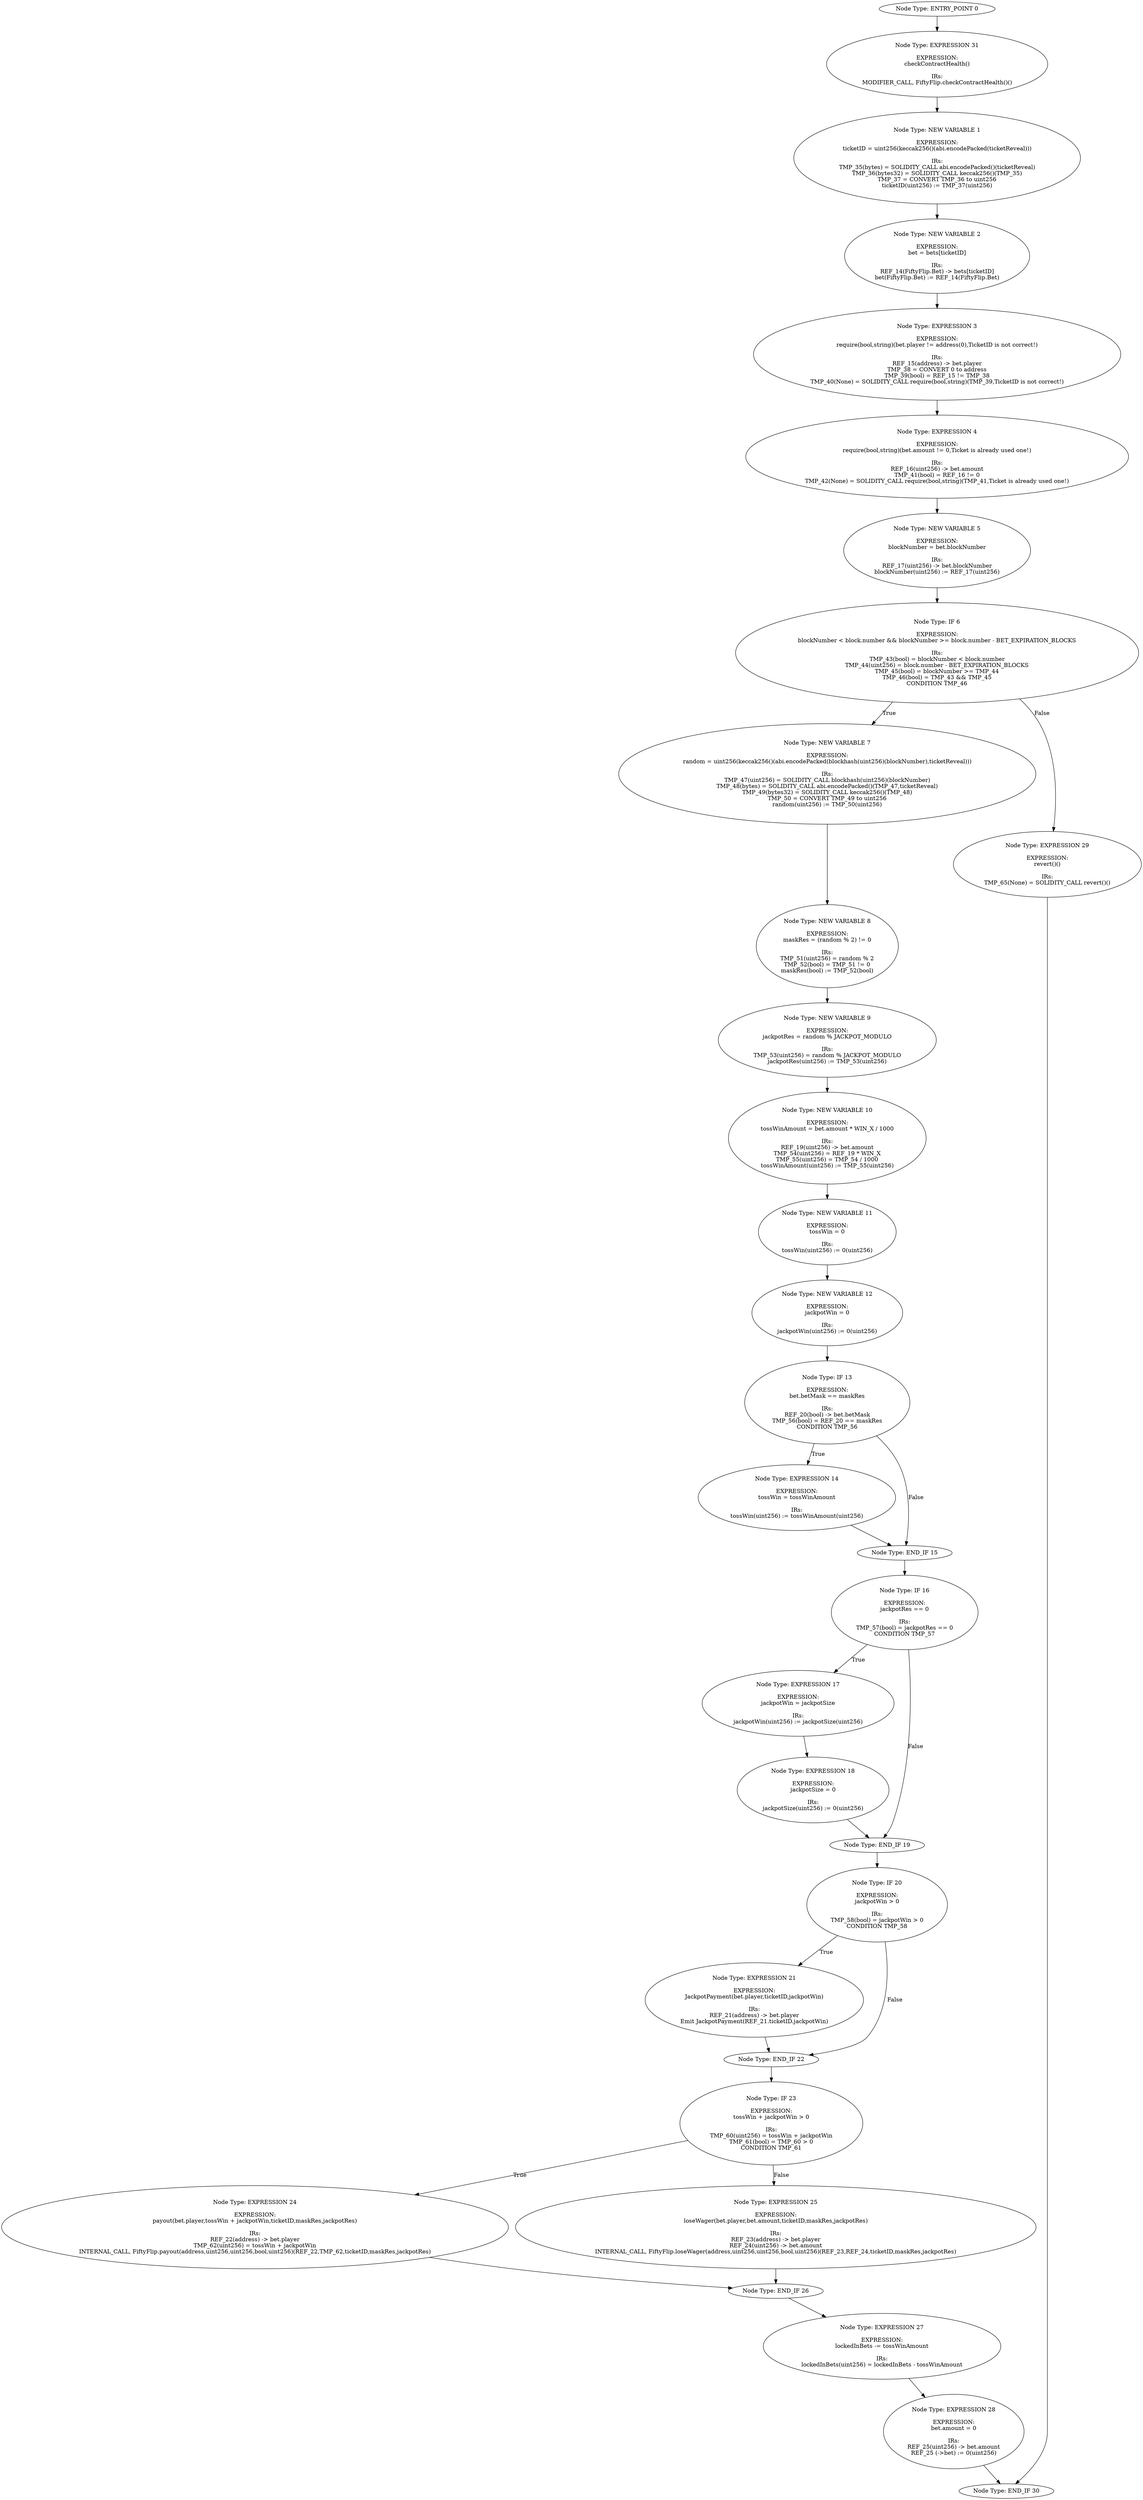 digraph{
0[label="Node Type: ENTRY_POINT 0
"];
0->31;
1[label="Node Type: NEW VARIABLE 1

EXPRESSION:
ticketID = uint256(keccak256()(abi.encodePacked(ticketReveal)))

IRs:
TMP_35(bytes) = SOLIDITY_CALL abi.encodePacked()(ticketReveal)
TMP_36(bytes32) = SOLIDITY_CALL keccak256()(TMP_35)
TMP_37 = CONVERT TMP_36 to uint256
ticketID(uint256) := TMP_37(uint256)"];
1->2;
2[label="Node Type: NEW VARIABLE 2

EXPRESSION:
bet = bets[ticketID]

IRs:
REF_14(FiftyFlip.Bet) -> bets[ticketID]
bet(FiftyFlip.Bet) := REF_14(FiftyFlip.Bet)"];
2->3;
3[label="Node Type: EXPRESSION 3

EXPRESSION:
require(bool,string)(bet.player != address(0),TicketID is not correct!)

IRs:
REF_15(address) -> bet.player
TMP_38 = CONVERT 0 to address
TMP_39(bool) = REF_15 != TMP_38
TMP_40(None) = SOLIDITY_CALL require(bool,string)(TMP_39,TicketID is not correct!)"];
3->4;
4[label="Node Type: EXPRESSION 4

EXPRESSION:
require(bool,string)(bet.amount != 0,Ticket is already used one!)

IRs:
REF_16(uint256) -> bet.amount
TMP_41(bool) = REF_16 != 0
TMP_42(None) = SOLIDITY_CALL require(bool,string)(TMP_41,Ticket is already used one!)"];
4->5;
5[label="Node Type: NEW VARIABLE 5

EXPRESSION:
blockNumber = bet.blockNumber

IRs:
REF_17(uint256) -> bet.blockNumber
blockNumber(uint256) := REF_17(uint256)"];
5->6;
6[label="Node Type: IF 6

EXPRESSION:
blockNumber < block.number && blockNumber >= block.number - BET_EXPIRATION_BLOCKS

IRs:
TMP_43(bool) = blockNumber < block.number
TMP_44(uint256) = block.number - BET_EXPIRATION_BLOCKS
TMP_45(bool) = blockNumber >= TMP_44
TMP_46(bool) = TMP_43 && TMP_45
CONDITION TMP_46"];
6->7[label="True"];
6->29[label="False"];
7[label="Node Type: NEW VARIABLE 7

EXPRESSION:
random = uint256(keccak256()(abi.encodePacked(blockhash(uint256)(blockNumber),ticketReveal)))

IRs:
TMP_47(uint256) = SOLIDITY_CALL blockhash(uint256)(blockNumber)
TMP_48(bytes) = SOLIDITY_CALL abi.encodePacked()(TMP_47,ticketReveal)
TMP_49(bytes32) = SOLIDITY_CALL keccak256()(TMP_48)
TMP_50 = CONVERT TMP_49 to uint256
random(uint256) := TMP_50(uint256)"];
7->8;
8[label="Node Type: NEW VARIABLE 8

EXPRESSION:
maskRes = (random % 2) != 0

IRs:
TMP_51(uint256) = random % 2
TMP_52(bool) = TMP_51 != 0
maskRes(bool) := TMP_52(bool)"];
8->9;
9[label="Node Type: NEW VARIABLE 9

EXPRESSION:
jackpotRes = random % JACKPOT_MODULO

IRs:
TMP_53(uint256) = random % JACKPOT_MODULO
jackpotRes(uint256) := TMP_53(uint256)"];
9->10;
10[label="Node Type: NEW VARIABLE 10

EXPRESSION:
tossWinAmount = bet.amount * WIN_X / 1000

IRs:
REF_19(uint256) -> bet.amount
TMP_54(uint256) = REF_19 * WIN_X
TMP_55(uint256) = TMP_54 / 1000
tossWinAmount(uint256) := TMP_55(uint256)"];
10->11;
11[label="Node Type: NEW VARIABLE 11

EXPRESSION:
tossWin = 0

IRs:
tossWin(uint256) := 0(uint256)"];
11->12;
12[label="Node Type: NEW VARIABLE 12

EXPRESSION:
jackpotWin = 0

IRs:
jackpotWin(uint256) := 0(uint256)"];
12->13;
13[label="Node Type: IF 13

EXPRESSION:
bet.betMask == maskRes

IRs:
REF_20(bool) -> bet.betMask
TMP_56(bool) = REF_20 == maskRes
CONDITION TMP_56"];
13->14[label="True"];
13->15[label="False"];
14[label="Node Type: EXPRESSION 14

EXPRESSION:
tossWin = tossWinAmount

IRs:
tossWin(uint256) := tossWinAmount(uint256)"];
14->15;
15[label="Node Type: END_IF 15
"];
15->16;
16[label="Node Type: IF 16

EXPRESSION:
jackpotRes == 0

IRs:
TMP_57(bool) = jackpotRes == 0
CONDITION TMP_57"];
16->17[label="True"];
16->19[label="False"];
17[label="Node Type: EXPRESSION 17

EXPRESSION:
jackpotWin = jackpotSize

IRs:
jackpotWin(uint256) := jackpotSize(uint256)"];
17->18;
18[label="Node Type: EXPRESSION 18

EXPRESSION:
jackpotSize = 0

IRs:
jackpotSize(uint256) := 0(uint256)"];
18->19;
19[label="Node Type: END_IF 19
"];
19->20;
20[label="Node Type: IF 20

EXPRESSION:
jackpotWin > 0

IRs:
TMP_58(bool) = jackpotWin > 0
CONDITION TMP_58"];
20->21[label="True"];
20->22[label="False"];
21[label="Node Type: EXPRESSION 21

EXPRESSION:
JackpotPayment(bet.player,ticketID,jackpotWin)

IRs:
REF_21(address) -> bet.player
Emit JackpotPayment(REF_21.ticketID.jackpotWin)"];
21->22;
22[label="Node Type: END_IF 22
"];
22->23;
23[label="Node Type: IF 23

EXPRESSION:
tossWin + jackpotWin > 0

IRs:
TMP_60(uint256) = tossWin + jackpotWin
TMP_61(bool) = TMP_60 > 0
CONDITION TMP_61"];
23->24[label="True"];
23->25[label="False"];
24[label="Node Type: EXPRESSION 24

EXPRESSION:
payout(bet.player,tossWin + jackpotWin,ticketID,maskRes,jackpotRes)

IRs:
REF_22(address) -> bet.player
TMP_62(uint256) = tossWin + jackpotWin
INTERNAL_CALL, FiftyFlip.payout(address,uint256,uint256,bool,uint256)(REF_22,TMP_62,ticketID,maskRes,jackpotRes)"];
24->26;
25[label="Node Type: EXPRESSION 25

EXPRESSION:
loseWager(bet.player,bet.amount,ticketID,maskRes,jackpotRes)

IRs:
REF_23(address) -> bet.player
REF_24(uint256) -> bet.amount
INTERNAL_CALL, FiftyFlip.loseWager(address,uint256,uint256,bool,uint256)(REF_23,REF_24,ticketID,maskRes,jackpotRes)"];
25->26;
26[label="Node Type: END_IF 26
"];
26->27;
27[label="Node Type: EXPRESSION 27

EXPRESSION:
lockedInBets -= tossWinAmount

IRs:
lockedInBets(uint256) = lockedInBets - tossWinAmount"];
27->28;
28[label="Node Type: EXPRESSION 28

EXPRESSION:
bet.amount = 0

IRs:
REF_25(uint256) -> bet.amount
REF_25 (->bet) := 0(uint256)"];
28->30;
29[label="Node Type: EXPRESSION 29

EXPRESSION:
revert()()

IRs:
TMP_65(None) = SOLIDITY_CALL revert()()"];
29->30;
30[label="Node Type: END_IF 30
"];
31[label="Node Type: EXPRESSION 31

EXPRESSION:
checkContractHealth()

IRs:
MODIFIER_CALL, FiftyFlip.checkContractHealth()()"];
31->1;
}

